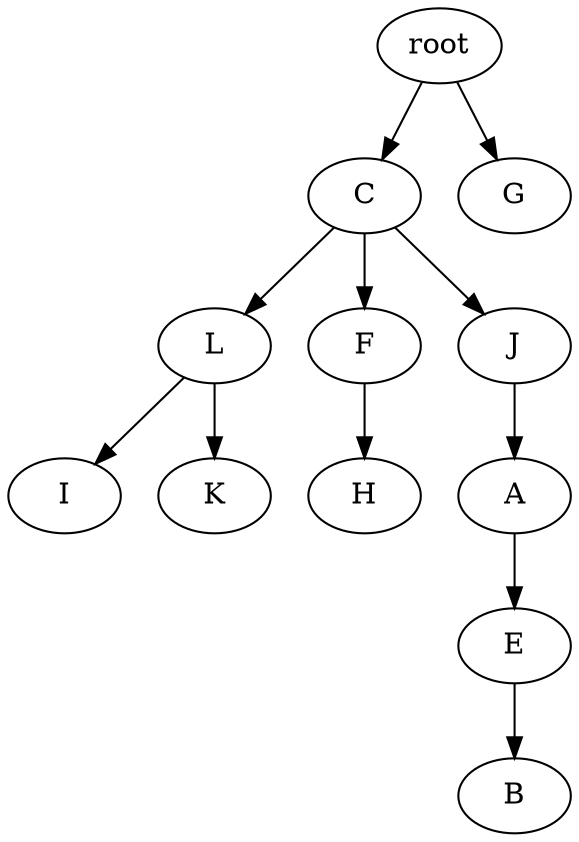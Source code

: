 strict digraph G {
	graph [name=G];
	0	 [label=root];
	2	 [label=C];
	0 -> 2;
	1	 [label=G];
	0 -> 1;
	4	 [label=L];
	7	 [label=I];
	4 -> 7;
	8	 [label=K];
	4 -> 8;
	12	 [label=B];
	2 -> 4;
	3	 [label=F];
	2 -> 3;
	5	 [label=J];
	2 -> 5;
	10	 [label=A];
	11	 [label=E];
	10 -> 11;
	6	 [label=H];
	3 -> 6;
	5 -> 10;
	11 -> 12;
}
